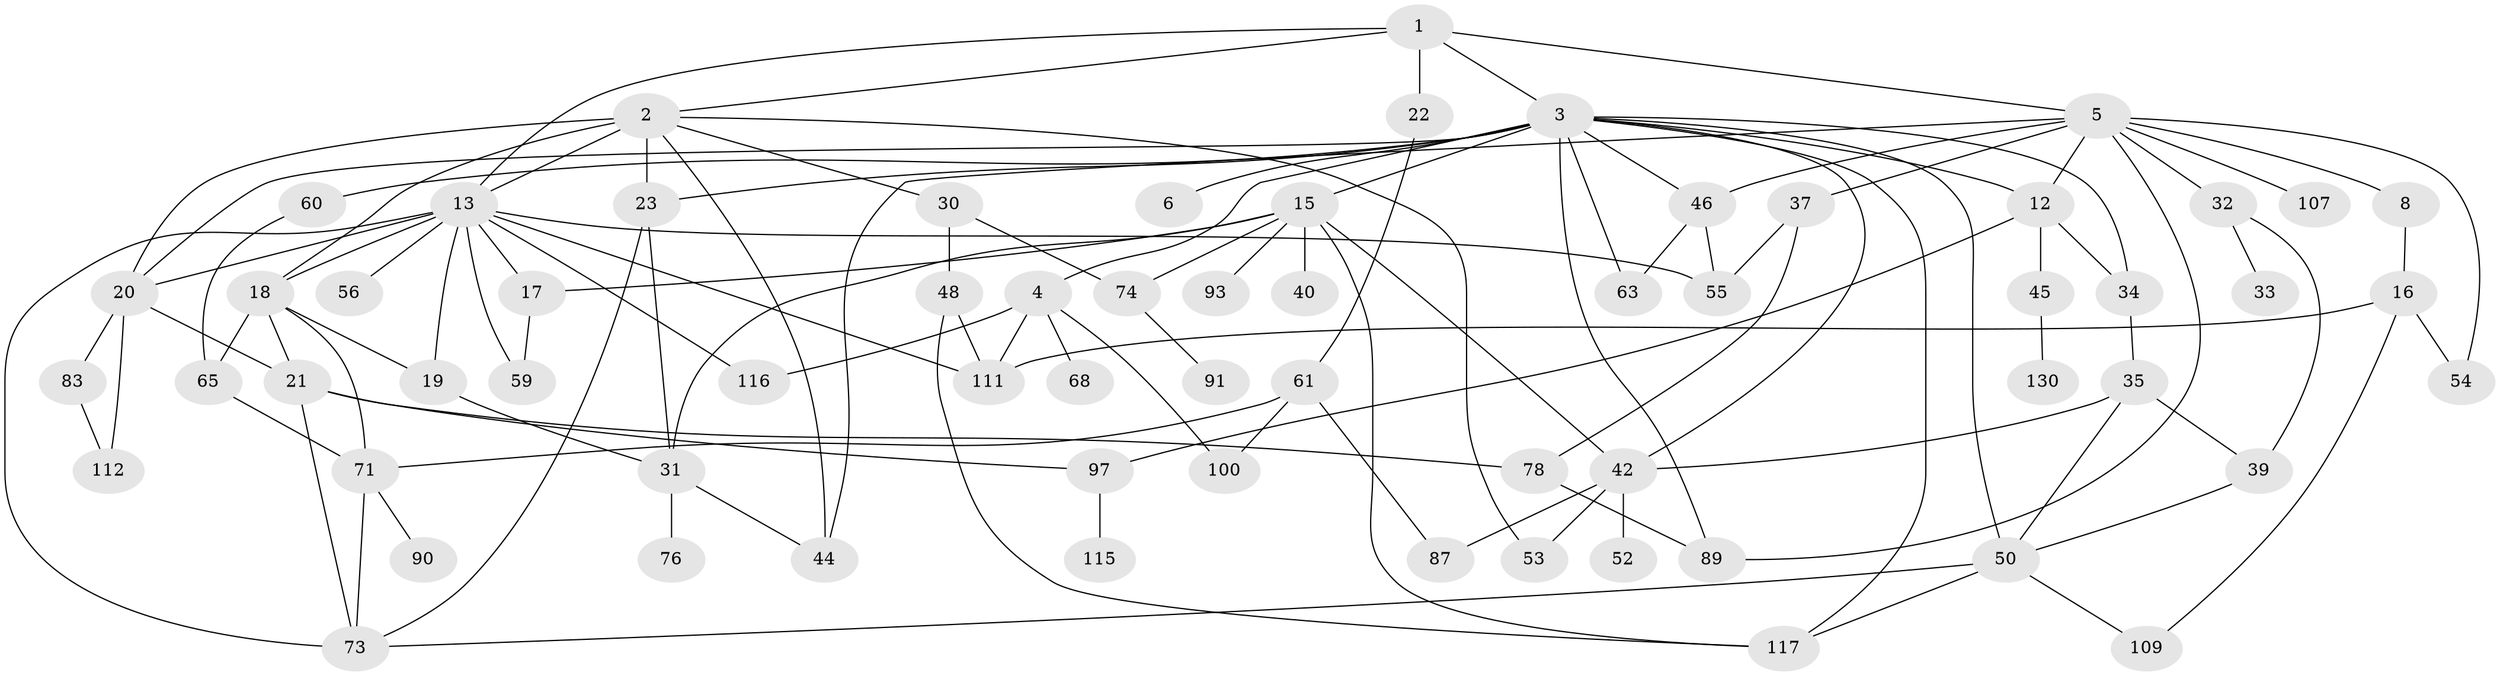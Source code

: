 // original degree distribution, {5: 0.08461538461538462, 3: 0.2, 9: 0.015384615384615385, 2: 0.3153846153846154, 4: 0.13076923076923078, 8: 0.023076923076923078, 1: 0.2153846153846154, 7: 0.007692307692307693, 6: 0.007692307692307693}
// Generated by graph-tools (version 1.1) at 2025/16/03/04/25 18:16:47]
// undirected, 65 vertices, 113 edges
graph export_dot {
graph [start="1"]
  node [color=gray90,style=filled];
  1;
  2 [super="+10"];
  3 [super="+41+11+7+43"];
  4 [super="+29"];
  5 [super="+103+9"];
  6 [super="+79"];
  8;
  12 [super="+36+80"];
  13 [super="+125+14+27"];
  15 [super="+101"];
  16 [super="+110"];
  17;
  18 [super="+28+51+67+25"];
  19 [super="+38"];
  20 [super="+82+64+122"];
  21 [super="+81"];
  22;
  23 [super="+77"];
  30 [super="+88"];
  31 [super="+49"];
  32;
  33;
  34;
  35 [super="+98"];
  37 [super="+75"];
  39 [super="+86"];
  40;
  42;
  44;
  45;
  46;
  48;
  50 [super="+95+85"];
  52;
  53 [super="+105"];
  54 [super="+57"];
  55 [super="+99"];
  56;
  59;
  60;
  61 [super="+62"];
  63;
  65 [super="+84"];
  68;
  71;
  73 [super="+92"];
  74;
  76;
  78;
  83 [super="+124"];
  87;
  89 [super="+108"];
  90 [super="+94"];
  91;
  93;
  97;
  100;
  107;
  109;
  111;
  112;
  115;
  116;
  117;
  130;
  1 -- 2;
  1 -- 3;
  1 -- 5;
  1 -- 13;
  1 -- 22;
  2 -- 20 [weight=2];
  2 -- 44;
  2 -- 13;
  2 -- 18;
  2 -- 53;
  2 -- 23;
  2 -- 30;
  3 -- 4;
  3 -- 6;
  3 -- 15;
  3 -- 117;
  3 -- 63;
  3 -- 60;
  3 -- 23;
  3 -- 89;
  3 -- 34;
  3 -- 50;
  3 -- 20;
  3 -- 42;
  3 -- 46;
  3 -- 12;
  4 -- 116;
  4 -- 100;
  4 -- 68;
  4 -- 111;
  5 -- 8;
  5 -- 32;
  5 -- 37;
  5 -- 46;
  5 -- 54;
  5 -- 107;
  5 -- 44;
  5 -- 89;
  5 -- 12;
  8 -- 16;
  12 -- 97;
  12 -- 45;
  12 -- 34;
  13 -- 56;
  13 -- 18 [weight=2];
  13 -- 73;
  13 -- 111;
  13 -- 17;
  13 -- 19;
  13 -- 20;
  13 -- 116;
  13 -- 55;
  13 -- 59;
  15 -- 17;
  15 -- 31;
  15 -- 40;
  15 -- 42;
  15 -- 93;
  15 -- 74;
  15 -- 117;
  16 -- 109;
  16 -- 111;
  16 -- 54;
  17 -- 59;
  18 -- 19;
  18 -- 21;
  18 -- 71;
  18 -- 65;
  19 -- 31;
  20 -- 83;
  20 -- 112;
  20 -- 21;
  21 -- 97;
  21 -- 73;
  21 -- 78;
  22 -- 61;
  23 -- 31;
  23 -- 73;
  30 -- 48;
  30 -- 74;
  31 -- 44;
  31 -- 76;
  32 -- 33;
  32 -- 39;
  34 -- 35;
  35 -- 39;
  35 -- 42;
  35 -- 50;
  37 -- 78;
  37 -- 55 [weight=2];
  39 -- 50;
  42 -- 52;
  42 -- 53 [weight=2];
  42 -- 87;
  45 -- 130;
  46 -- 55;
  46 -- 63;
  48 -- 117;
  48 -- 111;
  50 -- 109;
  50 -- 73;
  50 -- 117;
  60 -- 65;
  61 -- 100;
  61 -- 87 [weight=2];
  61 -- 71;
  65 -- 71;
  71 -- 73;
  71 -- 90;
  74 -- 91;
  78 -- 89;
  83 -- 112;
  97 -- 115;
}
